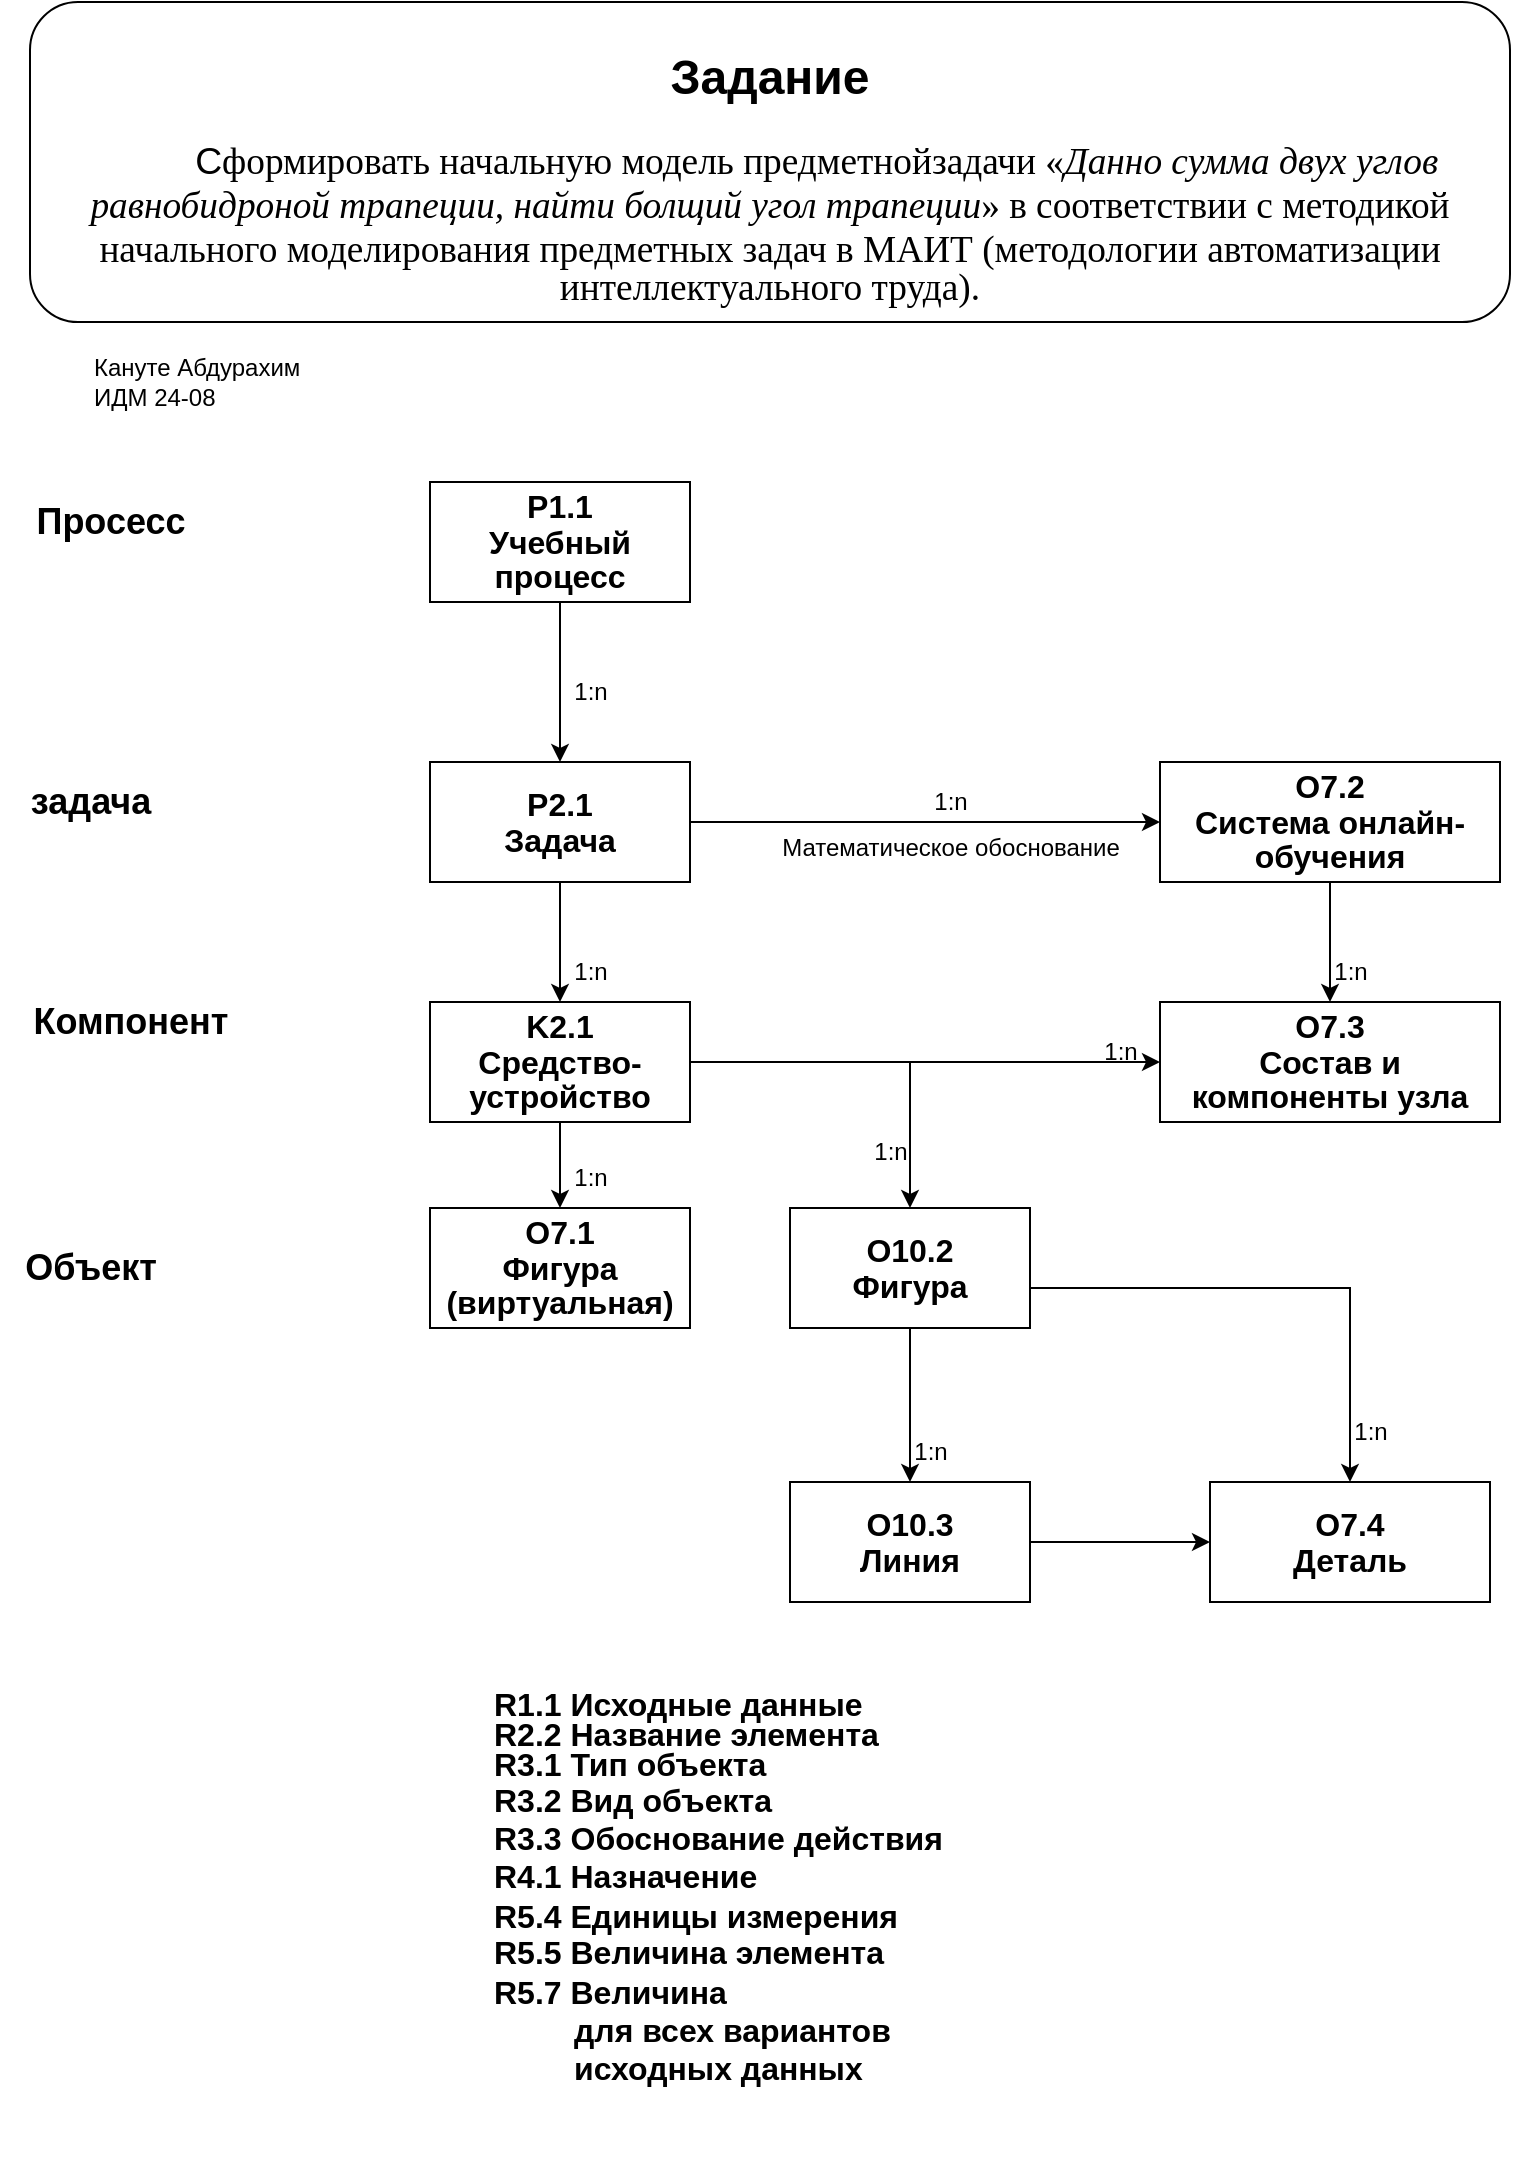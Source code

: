 <mxfile version="27.0.3">
  <diagram name="Page-1" id="8krlojRuD5WrmD5kMqza">
    <mxGraphModel dx="1481" dy="1870" grid="1" gridSize="10" guides="1" tooltips="1" connect="1" arrows="1" fold="1" page="1" pageScale="1" pageWidth="827" pageHeight="1169" math="0" shadow="0">
      <root>
        <mxCell id="0" />
        <mxCell id="1" parent="0" />
        <mxCell id="gi-I5en-eRK9dhFBFpVk-24" value="" style="edgeStyle=orthogonalEdgeStyle;rounded=0;orthogonalLoop=1;jettySize=auto;html=1;" edge="1" parent="1" source="gi-I5en-eRK9dhFBFpVk-21" target="gi-I5en-eRK9dhFBFpVk-23">
          <mxGeometry relative="1" as="geometry" />
        </mxCell>
        <mxCell id="gi-I5en-eRK9dhFBFpVk-21" value="&lt;b&gt;&lt;span style=&quot;font-size:12.0pt;line-height:107%;&lt;br/&gt;font-family:&amp;quot;Times New Roman&amp;quot;,serif;mso-fareast-font-family:&amp;quot;Times New Roman&amp;quot;;&lt;br/&gt;mso-ansi-language:RU;mso-fareast-language:RU;mso-bidi-language:AR-SA&quot;&gt;P1.1&lt;br/&gt;Учебный процесс&lt;/span&gt;&lt;/b&gt;" style="rounded=0;whiteSpace=wrap;html=1;" vertex="1" parent="1">
          <mxGeometry x="220" y="180" width="130" height="60" as="geometry" />
        </mxCell>
        <mxCell id="gi-I5en-eRK9dhFBFpVk-22" value="&lt;font style=&quot;font-size: 18px;&quot;&gt;&lt;b&gt;Просесс&lt;/b&gt;&lt;/font&gt;" style="text;html=1;align=center;verticalAlign=middle;resizable=0;points=[];autosize=1;strokeColor=none;fillColor=none;" vertex="1" parent="1">
          <mxGeometry x="10" y="180" width="100" height="40" as="geometry" />
        </mxCell>
        <mxCell id="gi-I5en-eRK9dhFBFpVk-35" style="edgeStyle=orthogonalEdgeStyle;rounded=0;orthogonalLoop=1;jettySize=auto;html=1;exitX=1;exitY=0.5;exitDx=0;exitDy=0;entryX=0;entryY=0.5;entryDx=0;entryDy=0;" edge="1" parent="1" source="gi-I5en-eRK9dhFBFpVk-23" target="gi-I5en-eRK9dhFBFpVk-26">
          <mxGeometry relative="1" as="geometry" />
        </mxCell>
        <mxCell id="gi-I5en-eRK9dhFBFpVk-36" style="edgeStyle=orthogonalEdgeStyle;rounded=0;orthogonalLoop=1;jettySize=auto;html=1;exitX=0.5;exitY=1;exitDx=0;exitDy=0;entryX=0.5;entryY=0;entryDx=0;entryDy=0;" edge="1" parent="1" source="gi-I5en-eRK9dhFBFpVk-23" target="gi-I5en-eRK9dhFBFpVk-25">
          <mxGeometry relative="1" as="geometry" />
        </mxCell>
        <mxCell id="gi-I5en-eRK9dhFBFpVk-23" value="&lt;b&gt;&lt;span style=&quot;font-size:12.0pt;line-height:107%;&lt;br/&gt;font-family:&amp;quot;Times New Roman&amp;quot;,serif;mso-fareast-font-family:&amp;quot;Times New Roman&amp;quot;;&lt;br/&gt;mso-ansi-language:RU;mso-fareast-language:RU;mso-bidi-language:AR-SA&quot;&gt;P2.1&lt;br/&gt;Задача&lt;/span&gt;&lt;/b&gt;" style="whiteSpace=wrap;html=1;rounded=0;" vertex="1" parent="1">
          <mxGeometry x="220" y="320" width="130" height="60" as="geometry" />
        </mxCell>
        <mxCell id="gi-I5en-eRK9dhFBFpVk-37" style="edgeStyle=orthogonalEdgeStyle;rounded=0;orthogonalLoop=1;jettySize=auto;html=1;exitX=1;exitY=0.5;exitDx=0;exitDy=0;entryX=0;entryY=0.5;entryDx=0;entryDy=0;" edge="1" parent="1" source="gi-I5en-eRK9dhFBFpVk-25" target="gi-I5en-eRK9dhFBFpVk-29">
          <mxGeometry relative="1" as="geometry" />
        </mxCell>
        <mxCell id="gi-I5en-eRK9dhFBFpVk-39" style="edgeStyle=orthogonalEdgeStyle;rounded=0;orthogonalLoop=1;jettySize=auto;html=1;exitX=0.5;exitY=1;exitDx=0;exitDy=0;entryX=0.5;entryY=0;entryDx=0;entryDy=0;" edge="1" parent="1" source="gi-I5en-eRK9dhFBFpVk-25" target="gi-I5en-eRK9dhFBFpVk-27">
          <mxGeometry relative="1" as="geometry" />
        </mxCell>
        <mxCell id="gi-I5en-eRK9dhFBFpVk-40" style="edgeStyle=orthogonalEdgeStyle;rounded=0;orthogonalLoop=1;jettySize=auto;html=1;exitX=1;exitY=0.5;exitDx=0;exitDy=0;entryX=0.5;entryY=0;entryDx=0;entryDy=0;" edge="1" parent="1" source="gi-I5en-eRK9dhFBFpVk-25" target="gi-I5en-eRK9dhFBFpVk-28">
          <mxGeometry relative="1" as="geometry" />
        </mxCell>
        <mxCell id="gi-I5en-eRK9dhFBFpVk-25" value="&lt;b&gt;&lt;span style=&quot;font-size:12.0pt;line-height:107%;&lt;br/&gt;font-family:&amp;quot;Times New Roman&amp;quot;,serif;mso-fareast-font-family:&amp;quot;Times New Roman&amp;quot;;&lt;br/&gt;mso-ansi-language:RU;mso-fareast-language:RU;mso-bidi-language:AR-SA&quot;&gt;K2.1&lt;br/&gt;Средство-устройство&lt;/span&gt;&lt;/b&gt;" style="rounded=0;whiteSpace=wrap;html=1;" vertex="1" parent="1">
          <mxGeometry x="220" y="440" width="130" height="60" as="geometry" />
        </mxCell>
        <mxCell id="gi-I5en-eRK9dhFBFpVk-38" style="edgeStyle=orthogonalEdgeStyle;rounded=0;orthogonalLoop=1;jettySize=auto;html=1;exitX=0.5;exitY=1;exitDx=0;exitDy=0;entryX=0.5;entryY=0;entryDx=0;entryDy=0;" edge="1" parent="1" source="gi-I5en-eRK9dhFBFpVk-26" target="gi-I5en-eRK9dhFBFpVk-29">
          <mxGeometry relative="1" as="geometry" />
        </mxCell>
        <mxCell id="gi-I5en-eRK9dhFBFpVk-26" value="&lt;b&gt;&lt;span style=&quot;font-size:12.0pt;line-height:107%;&lt;br/&gt;font-family:&amp;quot;Times New Roman&amp;quot;,serif;mso-fareast-font-family:&amp;quot;Times New Roman&amp;quot;;&lt;br/&gt;mso-ansi-language:RU;mso-fareast-language:RU;mso-bidi-language:AR-SA&quot;&gt;O7.2&lt;br/&gt;Система онлайн-обучения&lt;/span&gt;&lt;/b&gt;" style="rounded=0;whiteSpace=wrap;html=1;" vertex="1" parent="1">
          <mxGeometry x="585" y="320" width="170" height="60" as="geometry" />
        </mxCell>
        <mxCell id="gi-I5en-eRK9dhFBFpVk-27" value="&lt;b&gt;&lt;span style=&quot;font-size:12.0pt;line-height:107%;&lt;br/&gt;font-family:&amp;quot;Times New Roman&amp;quot;,serif;mso-fareast-font-family:&amp;quot;Times New Roman&amp;quot;;&lt;br/&gt;mso-ansi-language:RU;mso-fareast-language:RU;mso-bidi-language:AR-SA&quot;&gt;O7.1&lt;br/&gt;Фигура (виртуальная)&lt;/span&gt;&lt;/b&gt;" style="rounded=0;whiteSpace=wrap;html=1;" vertex="1" parent="1">
          <mxGeometry x="220" y="543" width="130" height="60" as="geometry" />
        </mxCell>
        <mxCell id="gi-I5en-eRK9dhFBFpVk-41" style="edgeStyle=orthogonalEdgeStyle;rounded=0;orthogonalLoop=1;jettySize=auto;html=1;exitX=0.5;exitY=1;exitDx=0;exitDy=0;entryX=0.5;entryY=0;entryDx=0;entryDy=0;" edge="1" parent="1" source="gi-I5en-eRK9dhFBFpVk-28" target="gi-I5en-eRK9dhFBFpVk-30">
          <mxGeometry relative="1" as="geometry" />
        </mxCell>
        <mxCell id="gi-I5en-eRK9dhFBFpVk-43" style="edgeStyle=orthogonalEdgeStyle;rounded=0;orthogonalLoop=1;jettySize=auto;html=1;exitX=1;exitY=0.5;exitDx=0;exitDy=0;entryX=0.5;entryY=0;entryDx=0;entryDy=0;" edge="1" parent="1" source="gi-I5en-eRK9dhFBFpVk-28" target="gi-I5en-eRK9dhFBFpVk-31">
          <mxGeometry relative="1" as="geometry">
            <Array as="points">
              <mxPoint x="520" y="583" />
              <mxPoint x="680" y="583" />
            </Array>
          </mxGeometry>
        </mxCell>
        <mxCell id="gi-I5en-eRK9dhFBFpVk-28" value="&lt;b&gt;&lt;span style=&quot;font-size:12.0pt;line-height:107%;&lt;br/&gt;font-family:&amp;quot;Times New Roman&amp;quot;,serif;mso-fareast-font-family:&amp;quot;Times New Roman&amp;quot;;&lt;br/&gt;mso-ansi-language:RU;mso-fareast-language:RU;mso-bidi-language:AR-SA&quot;&gt;O10.2&lt;br/&gt;Фигура&lt;/span&gt;&lt;/b&gt;" style="rounded=0;whiteSpace=wrap;html=1;" vertex="1" parent="1">
          <mxGeometry x="400" y="543" width="120" height="60" as="geometry" />
        </mxCell>
        <mxCell id="gi-I5en-eRK9dhFBFpVk-29" value="&lt;b&gt;&lt;span style=&quot;font-size:12.0pt;line-height:107%;&lt;br/&gt;font-family:&amp;quot;Times New Roman&amp;quot;,serif;mso-fareast-font-family:&amp;quot;Times New Roman&amp;quot;;&lt;br/&gt;mso-ansi-language:RU;mso-fareast-language:RU;mso-bidi-language:AR-SA&quot;&gt;O7.3&lt;br/&gt;Состав и компоненты узла&lt;/span&gt;&lt;/b&gt;" style="rounded=0;whiteSpace=wrap;html=1;" vertex="1" parent="1">
          <mxGeometry x="585" y="440" width="170" height="60" as="geometry" />
        </mxCell>
        <mxCell id="gi-I5en-eRK9dhFBFpVk-42" style="edgeStyle=orthogonalEdgeStyle;rounded=0;orthogonalLoop=1;jettySize=auto;html=1;exitX=1;exitY=0.5;exitDx=0;exitDy=0;entryX=0;entryY=0.5;entryDx=0;entryDy=0;" edge="1" parent="1" source="gi-I5en-eRK9dhFBFpVk-30" target="gi-I5en-eRK9dhFBFpVk-31">
          <mxGeometry relative="1" as="geometry" />
        </mxCell>
        <mxCell id="gi-I5en-eRK9dhFBFpVk-30" value="&lt;b&gt;&lt;span style=&quot;font-size:12.0pt;line-height:107%;&lt;br/&gt;font-family:&amp;quot;Times New Roman&amp;quot;,serif;mso-fareast-font-family:&amp;quot;Times New Roman&amp;quot;;&lt;br/&gt;mso-ansi-language:RU;mso-fareast-language:RU;mso-bidi-language:AR-SA&quot;&gt;O10.3&lt;br/&gt;Линия&lt;/span&gt;&lt;/b&gt;" style="rounded=0;whiteSpace=wrap;html=1;" vertex="1" parent="1">
          <mxGeometry x="400" y="680" width="120" height="60" as="geometry" />
        </mxCell>
        <mxCell id="gi-I5en-eRK9dhFBFpVk-31" value="&lt;b&gt;&lt;span style=&quot;font-size:12.0pt;line-height:107%;&lt;br/&gt;font-family:&amp;quot;Times New Roman&amp;quot;,serif;mso-fareast-font-family:&amp;quot;Times New Roman&amp;quot;;&lt;br/&gt;mso-ansi-language:RU;mso-fareast-language:RU;mso-bidi-language:AR-SA&quot;&gt;O7.4&lt;br/&gt;Деталь&lt;/span&gt;&lt;/b&gt;" style="rounded=0;whiteSpace=wrap;html=1;" vertex="1" parent="1">
          <mxGeometry x="610" y="680" width="140" height="60" as="geometry" />
        </mxCell>
        <mxCell id="gi-I5en-eRK9dhFBFpVk-32" value="&lt;font style=&quot;font-size: 18px;&quot;&gt;&lt;b&gt;задача&lt;/b&gt;&lt;/font&gt;" style="text;html=1;align=center;verticalAlign=middle;resizable=0;points=[];autosize=1;strokeColor=none;fillColor=none;" vertex="1" parent="1">
          <mxGeometry x="10" y="320" width="80" height="40" as="geometry" />
        </mxCell>
        <mxCell id="gi-I5en-eRK9dhFBFpVk-33" value="&lt;font style=&quot;font-size: 18px;&quot;&gt;&lt;b&gt;Компонент&lt;/b&gt;&lt;/font&gt;" style="text;html=1;align=center;verticalAlign=middle;resizable=0;points=[];autosize=1;strokeColor=none;fillColor=none;" vertex="1" parent="1">
          <mxGeometry x="10" y="430" width="120" height="40" as="geometry" />
        </mxCell>
        <mxCell id="gi-I5en-eRK9dhFBFpVk-34" value="&lt;font style=&quot;font-size: 18px;&quot;&gt;&lt;b&gt;Объект&lt;/b&gt;&lt;/font&gt;" style="text;html=1;align=center;verticalAlign=middle;resizable=0;points=[];autosize=1;strokeColor=none;fillColor=none;" vertex="1" parent="1">
          <mxGeometry x="5" y="553" width="90" height="40" as="geometry" />
        </mxCell>
        <mxCell id="gi-I5en-eRK9dhFBFpVk-44" value="1:n" style="text;html=1;align=center;verticalAlign=middle;resizable=0;points=[];autosize=1;strokeColor=none;fillColor=none;" vertex="1" parent="1">
          <mxGeometry x="280" y="270" width="40" height="30" as="geometry" />
        </mxCell>
        <mxCell id="gi-I5en-eRK9dhFBFpVk-45" value="1:n" style="text;html=1;align=center;verticalAlign=middle;resizable=0;points=[];autosize=1;strokeColor=none;fillColor=none;" vertex="1" parent="1">
          <mxGeometry x="280" y="410" width="40" height="30" as="geometry" />
        </mxCell>
        <mxCell id="gi-I5en-eRK9dhFBFpVk-46" value="1:n" style="text;html=1;align=center;verticalAlign=middle;resizable=0;points=[];autosize=1;strokeColor=none;fillColor=none;" vertex="1" parent="1">
          <mxGeometry x="460" y="325" width="40" height="30" as="geometry" />
        </mxCell>
        <mxCell id="gi-I5en-eRK9dhFBFpVk-47" value="Математическое обоснование" style="text;html=1;align=center;verticalAlign=middle;resizable=0;points=[];autosize=1;strokeColor=none;fillColor=none;" vertex="1" parent="1">
          <mxGeometry x="385" y="348" width="190" height="30" as="geometry" />
        </mxCell>
        <mxCell id="gi-I5en-eRK9dhFBFpVk-48" value="1:n" style="text;html=1;align=center;verticalAlign=middle;resizable=0;points=[];autosize=1;strokeColor=none;fillColor=none;" vertex="1" parent="1">
          <mxGeometry x="280" y="513" width="40" height="30" as="geometry" />
        </mxCell>
        <mxCell id="gi-I5en-eRK9dhFBFpVk-49" value="1:n" style="text;html=1;align=center;verticalAlign=middle;resizable=0;points=[];autosize=1;strokeColor=none;fillColor=none;" vertex="1" parent="1">
          <mxGeometry x="430" y="500" width="40" height="30" as="geometry" />
        </mxCell>
        <mxCell id="gi-I5en-eRK9dhFBFpVk-50" value="1:n" style="text;html=1;align=center;verticalAlign=middle;resizable=0;points=[];autosize=1;strokeColor=none;fillColor=none;" vertex="1" parent="1">
          <mxGeometry x="660" y="410" width="40" height="30" as="geometry" />
        </mxCell>
        <mxCell id="gi-I5en-eRK9dhFBFpVk-51" value="1:n" style="text;html=1;align=center;verticalAlign=middle;resizable=0;points=[];autosize=1;strokeColor=none;fillColor=none;" vertex="1" parent="1">
          <mxGeometry x="545" y="450" width="40" height="30" as="geometry" />
        </mxCell>
        <mxCell id="gi-I5en-eRK9dhFBFpVk-52" value="1:n" style="text;html=1;align=center;verticalAlign=middle;resizable=0;points=[];autosize=1;strokeColor=none;fillColor=none;" vertex="1" parent="1">
          <mxGeometry x="450" y="650" width="40" height="30" as="geometry" />
        </mxCell>
        <mxCell id="gi-I5en-eRK9dhFBFpVk-53" value="1:n" style="text;html=1;align=center;verticalAlign=middle;resizable=0;points=[];autosize=1;strokeColor=none;fillColor=none;" vertex="1" parent="1">
          <mxGeometry x="670" y="640" width="40" height="30" as="geometry" />
        </mxCell>
        <mxCell id="gi-I5en-eRK9dhFBFpVk-57" value="&lt;div style=&quot;text-align: left;&quot;&gt;&lt;br&gt;&lt;/div&gt;" style="text;html=1;align=center;verticalAlign=middle;resizable=0;points=[];autosize=1;strokeColor=none;fillColor=none;" vertex="1" parent="1">
          <mxGeometry x="425" y="995" width="20" height="30" as="geometry" />
        </mxCell>
        <mxCell id="gi-I5en-eRK9dhFBFpVk-59" value="&lt;div&gt;&lt;font face=&quot;Helvetica&quot; style=&quot;font-size: 16px;&quot;&gt;&lt;b style=&quot;color: light-dark(rgb(0, 0, 0), rgb(255, 255, 255)); text-wrap-mode: nowrap; background-color: transparent;&quot;&gt;&lt;span style=&quot;line-height: 17.12px;&quot;&gt;R1.1 Исходные данные&lt;/span&gt;&lt;/b&gt;&lt;b style=&quot;&quot;&gt;&lt;span style=&quot;line-height: 107%;&quot;&gt;&lt;/span&gt;&lt;/b&gt;&lt;/font&gt;&lt;/div&gt;&lt;b&gt;&lt;span style=&quot;line-height: 107%;&quot;&gt;&lt;font size=&quot;3&quot; face=&quot;Helvetica&quot; style=&quot;&quot;&gt;R2.2 Название элемента&lt;/font&gt;&lt;/span&gt;&lt;/b&gt;&lt;div&gt;&lt;span style=&quot;line-height: 107%;&quot;&gt;&lt;font face=&quot;Helvetica&quot; size=&quot;3&quot;&gt;&lt;b&gt;R3.1 Тип объекта&lt;/b&gt;&lt;/font&gt;&lt;/span&gt;&lt;/div&gt;&lt;div&gt;&lt;font face=&quot;Helvetica&quot; size=&quot;3&quot;&gt;&lt;b&gt;R3.2 Вид объекта&lt;br&gt;&lt;/b&gt;&lt;/font&gt;&lt;div&gt;&lt;font face=&quot;Helvetica&quot; size=&quot;3&quot;&gt;&lt;b style=&quot;text-wrap-mode: nowrap;&quot;&gt;R3.3 Обоснование действия&lt;/b&gt;&lt;b&gt;&lt;span style=&quot;line-height: 107%;&quot;&gt;&lt;/span&gt;&lt;/b&gt;&lt;/font&gt;&lt;/div&gt;&lt;div&gt;&lt;div style=&quot;text-wrap-mode: nowrap;&quot;&gt;&lt;font face=&quot;Helvetica&quot; size=&quot;3&quot;&gt;&lt;b&gt;&lt;span style=&quot;line-height: 17.12px;&quot;&gt;R4.1 Назначение&lt;/span&gt;&lt;/b&gt;&lt;b&gt;&lt;span style=&quot;line-height: 17.12px;&quot;&gt;&lt;/span&gt;&lt;/b&gt;&lt;/font&gt;&lt;/div&gt;&lt;div style=&quot;text-wrap-mode: nowrap;&quot;&gt;&lt;font face=&quot;Helvetica&quot; size=&quot;3&quot;&gt;&lt;b&gt;&lt;span style=&quot;line-height: 17.12px;&quot;&gt;R5.4 Единицы измерения&lt;/span&gt;&lt;/b&gt;&lt;b&gt;&lt;span style=&quot;line-height: 17.12px;&quot;&gt;&lt;/span&gt;&lt;/b&gt;&lt;/font&gt;&lt;/div&gt;&lt;div style=&quot;text-wrap-mode: nowrap;&quot;&gt;&lt;b&gt;&lt;span style=&quot;line-height: 17.12px;&quot;&gt;&lt;font face=&quot;Helvetica&quot; size=&quot;3&quot;&gt;R5.5 Величина элемента&lt;/font&gt;&lt;/span&gt;&lt;/b&gt;&lt;/div&gt;&lt;/div&gt;&lt;/div&gt;&lt;div style=&quot;text-wrap-mode: nowrap;&quot;&gt;&lt;font face=&quot;Helvetica&quot; size=&quot;3&quot;&gt;&lt;b&gt;R5.7&amp;nbsp;&lt;span style=&quot;background-color: transparent; color: light-dark(rgb(0, 0, 0), rgb(255, 255, 255)); text-wrap-mode: wrap;&quot;&gt;Величина&lt;/span&gt;&lt;/b&gt;&lt;/font&gt;&lt;/div&gt;&lt;div style=&quot;text-wrap-mode: nowrap;&quot;&gt;&lt;font face=&quot;Helvetica&quot; size=&quot;3&quot;&gt;&lt;b&gt;&lt;span style=&quot;background-color: transparent; color: light-dark(rgb(0, 0, 0), rgb(255, 255, 255)); text-wrap-mode: wrap;&quot;&gt;&amp;nbsp; &amp;nbsp; &amp;nbsp; &amp;nbsp; &amp;nbsp;для всех вариантов&lt;/span&gt;&lt;/b&gt;&lt;/font&gt;&lt;/div&gt;&lt;div style=&quot;text-wrap-mode: nowrap;&quot;&gt;&lt;font face=&quot;Helvetica&quot; size=&quot;3&quot;&gt;&lt;b&gt;&lt;span style=&quot;background-color: transparent; color: light-dark(rgb(0, 0, 0), rgb(255, 255, 255)); text-wrap-mode: wrap;&quot;&gt;&amp;nbsp; &amp;nbsp; &amp;nbsp; &amp;nbsp; &amp;nbsp;исходных данных&lt;/span&gt;&lt;/b&gt;&lt;/font&gt;&lt;/div&gt;" style="text;whiteSpace=wrap;html=1;" vertex="1" parent="1">
          <mxGeometry x="250" y="775" width="240" height="220" as="geometry" />
        </mxCell>
        <mxCell id="gi-I5en-eRK9dhFBFpVk-61" value="&lt;h1&gt;Задание&lt;/h1&gt;&lt;span style=&quot;font-size:14.0pt;mso-bidi-font-size:11.0pt;line-height:106%;&lt;br/&gt;font-family:&amp;quot;Times New Roman&amp;quot;,serif;mso-fareast-font-family:Calibri;mso-fareast-theme-font:&lt;br/&gt;minor-latin;mso-ansi-language:RU;mso-fareast-language:EN-US;mso-bidi-language:&lt;br/&gt;AR-SA&quot;&gt;&amp;nbsp;&amp;nbsp;&amp;nbsp;&amp;nbsp;&amp;nbsp;&amp;nbsp;&amp;nbsp;&amp;nbsp; &lt;/span&gt;&lt;span style=&quot;font-size:14.0pt;mso-bidi-font-size:11.0pt;line-height:106%;font-family:&lt;br/&gt;&amp;quot;Times New Roman&amp;quot;,serif;mso-fareast-font-family:Calibri;mso-fareast-theme-font:&lt;br/&gt;minor-latin;mso-ansi-language:EN-US;mso-fareast-language:EN-US;mso-bidi-language:&lt;br/&gt;AR-SA&quot; lang=&quot;EN-US&quot;&gt;C&lt;/span&gt;&lt;span style=&quot;font-size:14.0pt;mso-bidi-font-size:11.0pt;&lt;br/&gt;line-height:106%;font-family:&amp;quot;Times New Roman&amp;quot;,serif;mso-fareast-font-family:&lt;br/&gt;Calibri;mso-fareast-theme-font:minor-latin;mso-ansi-language:RU;mso-fareast-language:&lt;br/&gt;EN-US;mso-bidi-language:AR-SA&quot;&gt;формировать начальную модель предметнойзадачи «&lt;/span&gt;&lt;i&gt;&lt;span style=&quot;font-size:14.0pt;line-height:&lt;br/&gt;106%;font-family:&amp;quot;Times New Roman&amp;quot;,serif;mso-fareast-font-family:Calibri;&lt;br/&gt;mso-fareast-theme-font:minor-latin;mso-ansi-language:RU;mso-fareast-language:&lt;br/&gt;EN-US;mso-bidi-language:AR-SA&quot;&gt;Данно сумма двух углов равнобидроной трапеции, найти болщий угол трапеции&lt;/span&gt;&lt;/i&gt;&lt;span style=&quot;font-size:14.0pt;mso-bidi-font-size:&lt;br/&gt;11.0pt;line-height:106%;font-family:&amp;quot;Times New Roman&amp;quot;,serif;mso-fareast-font-family:&lt;br/&gt;Calibri;mso-fareast-theme-font:minor-latin;mso-ansi-language:RU;mso-fareast-language:&lt;br/&gt;EN-US;mso-bidi-language:AR-SA&quot;&gt;» в соответствии с методикой начального моделирования предметных задач в МАИТ (методологии автоматизации интеллектуального труда).&lt;/span&gt;" style="rounded=1;whiteSpace=wrap;html=1;" vertex="1" parent="1">
          <mxGeometry x="20" y="-60" width="740" height="160" as="geometry" />
        </mxCell>
        <mxCell id="gi-I5en-eRK9dhFBFpVk-62" value="Кануте Абдурахим&lt;div&gt;ИДМ 24-08&lt;/div&gt;" style="text;html=1;align=left;verticalAlign=middle;resizable=0;points=[];autosize=1;strokeColor=none;fillColor=none;" vertex="1" parent="1">
          <mxGeometry x="50" y="110" width="130" height="40" as="geometry" />
        </mxCell>
      </root>
    </mxGraphModel>
  </diagram>
</mxfile>

